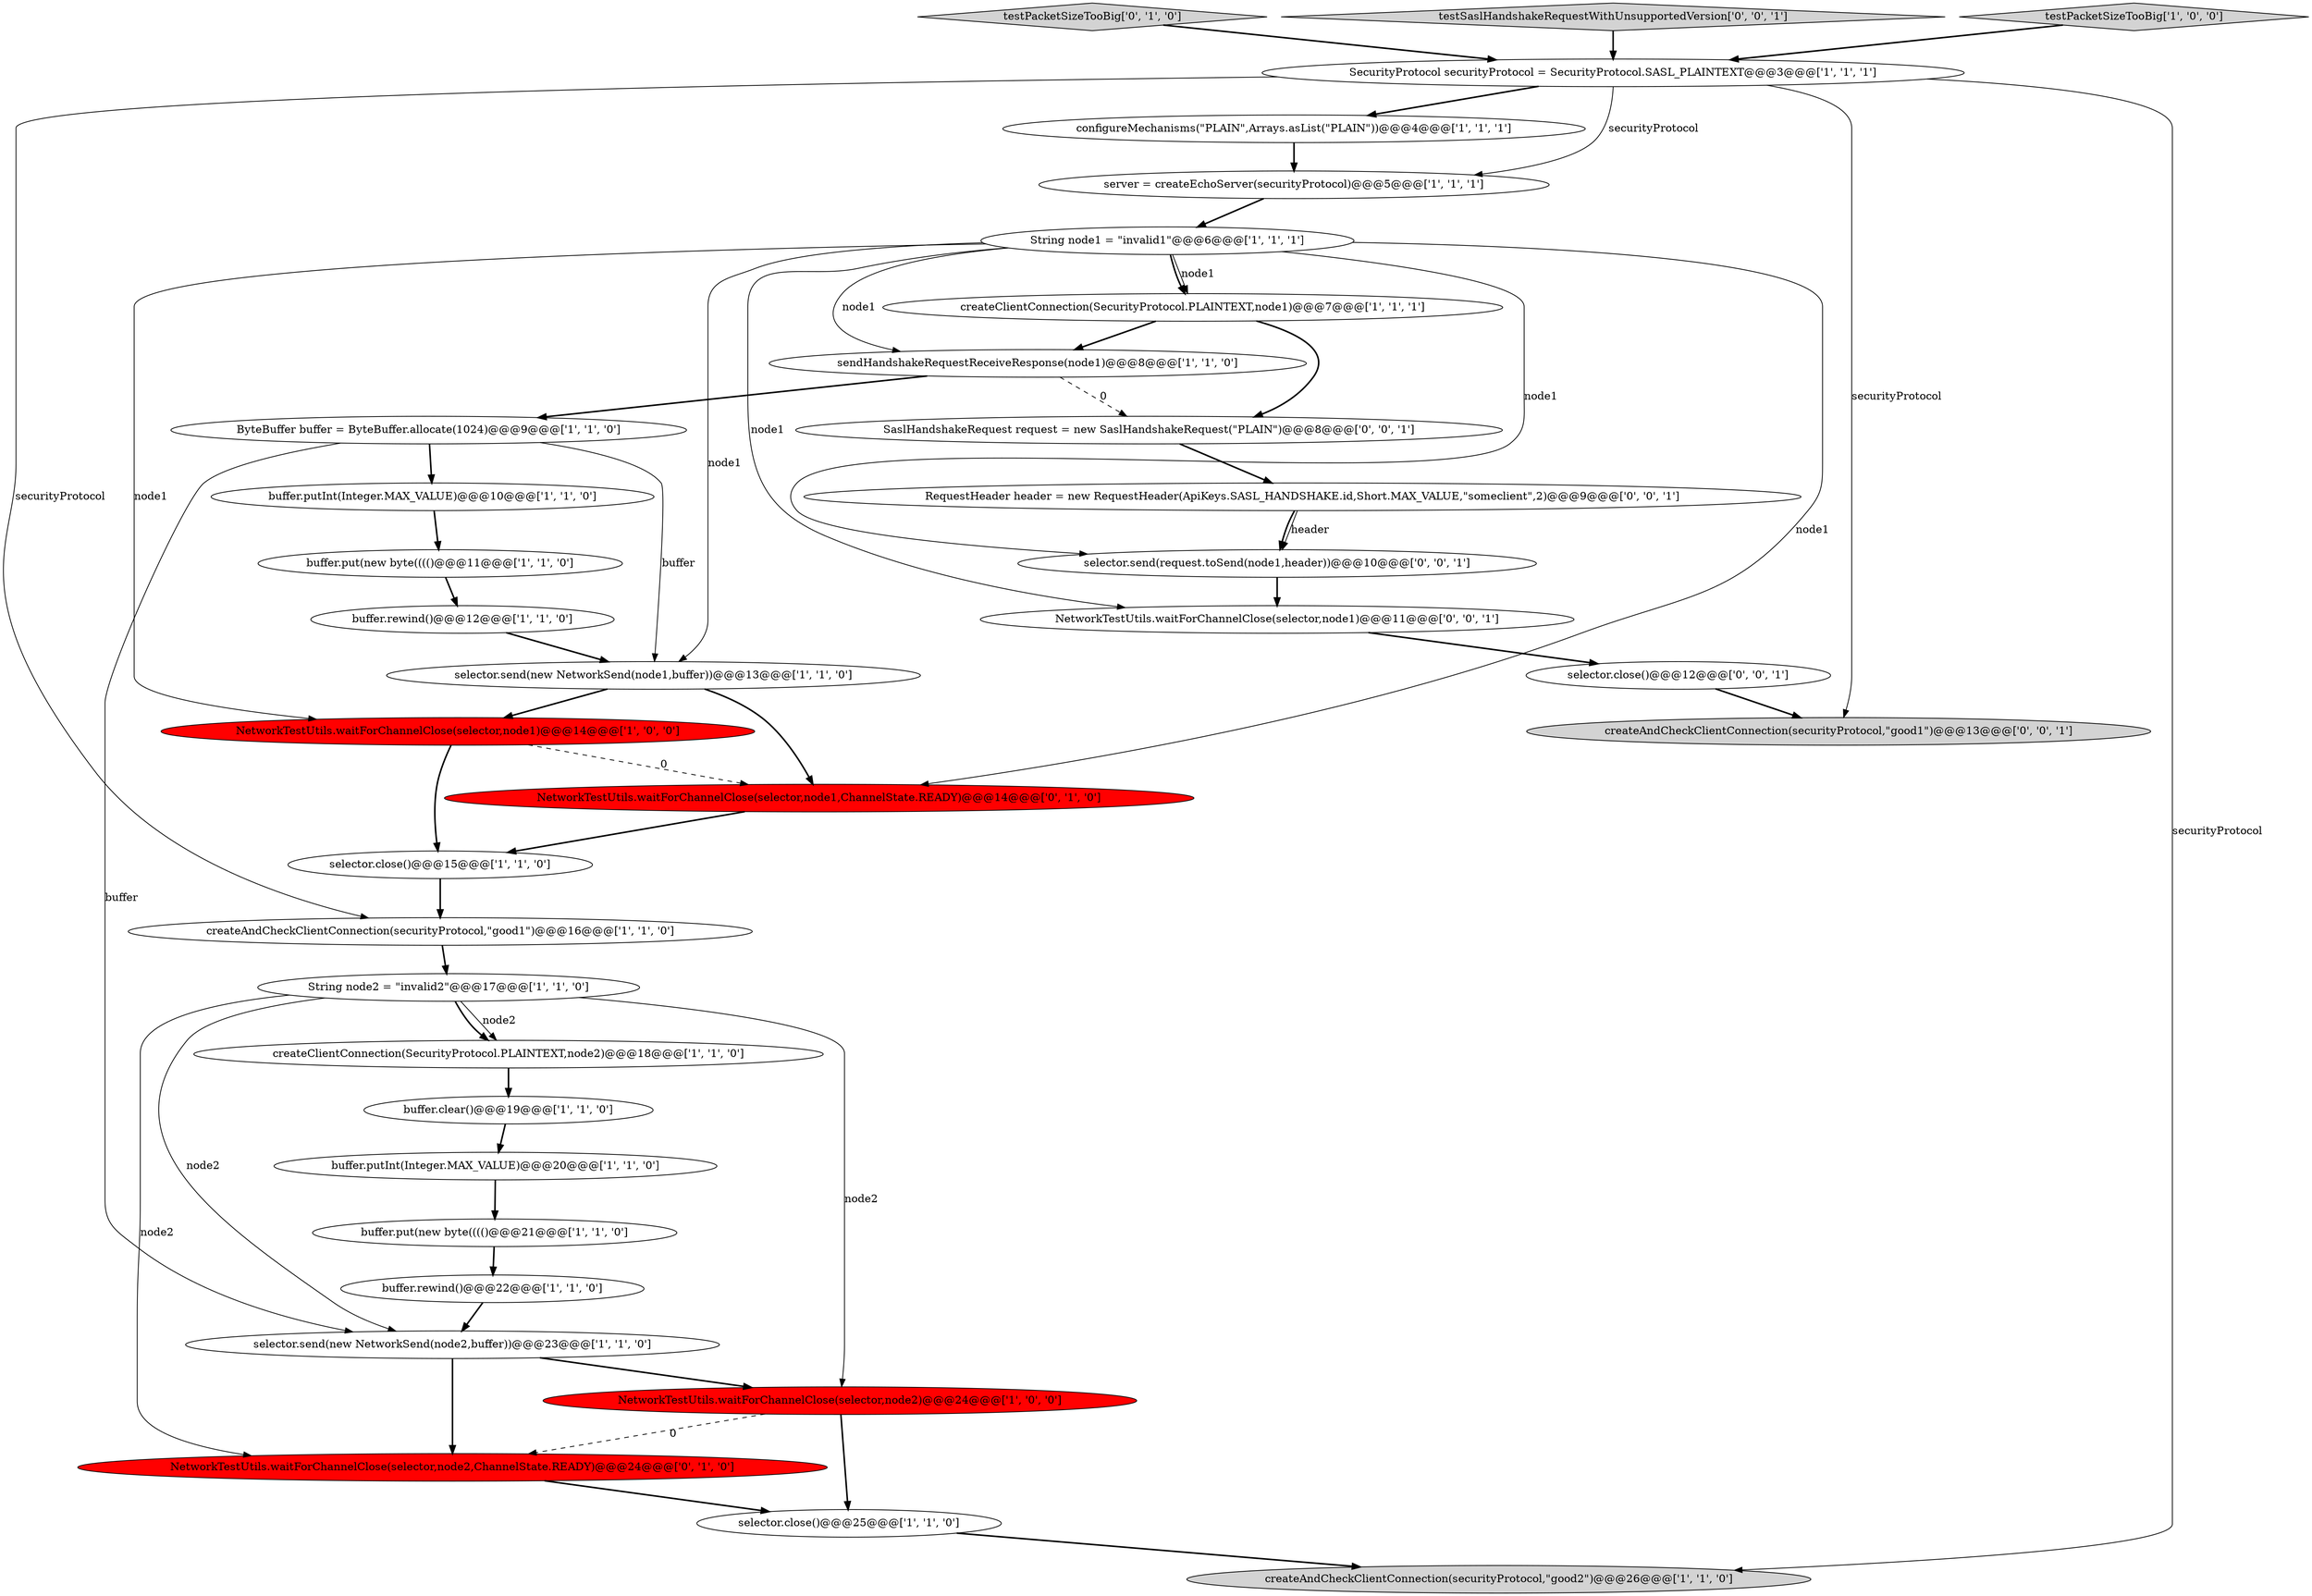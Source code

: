 digraph {
28 [style = filled, label = "createAndCheckClientConnection(securityProtocol,\"good1\")@@@13@@@['0', '0', '1']", fillcolor = lightgray, shape = ellipse image = "AAA0AAABBB3BBB"];
33 [style = filled, label = "selector.send(request.toSend(node1,header))@@@10@@@['0', '0', '1']", fillcolor = white, shape = ellipse image = "AAA0AAABBB3BBB"];
1 [style = filled, label = "NetworkTestUtils.waitForChannelClose(selector,node1)@@@14@@@['1', '0', '0']", fillcolor = red, shape = ellipse image = "AAA1AAABBB1BBB"];
13 [style = filled, label = "configureMechanisms(\"PLAIN\",Arrays.asList(\"PLAIN\"))@@@4@@@['1', '1', '1']", fillcolor = white, shape = ellipse image = "AAA0AAABBB1BBB"];
31 [style = filled, label = "NetworkTestUtils.waitForChannelClose(selector,node1)@@@11@@@['0', '0', '1']", fillcolor = white, shape = ellipse image = "AAA0AAABBB3BBB"];
34 [style = filled, label = "selector.close()@@@12@@@['0', '0', '1']", fillcolor = white, shape = ellipse image = "AAA0AAABBB3BBB"];
26 [style = filled, label = "NetworkTestUtils.waitForChannelClose(selector,node1,ChannelState.READY)@@@14@@@['0', '1', '0']", fillcolor = red, shape = ellipse image = "AAA1AAABBB2BBB"];
2 [style = filled, label = "selector.close()@@@25@@@['1', '1', '0']", fillcolor = white, shape = ellipse image = "AAA0AAABBB1BBB"];
10 [style = filled, label = "SecurityProtocol securityProtocol = SecurityProtocol.SASL_PLAINTEXT@@@3@@@['1', '1', '1']", fillcolor = white, shape = ellipse image = "AAA0AAABBB1BBB"];
15 [style = filled, label = "String node1 = \"invalid1\"@@@6@@@['1', '1', '1']", fillcolor = white, shape = ellipse image = "AAA0AAABBB1BBB"];
27 [style = filled, label = "testPacketSizeTooBig['0', '1', '0']", fillcolor = lightgray, shape = diamond image = "AAA0AAABBB2BBB"];
21 [style = filled, label = "buffer.rewind()@@@12@@@['1', '1', '0']", fillcolor = white, shape = ellipse image = "AAA0AAABBB1BBB"];
32 [style = filled, label = "RequestHeader header = new RequestHeader(ApiKeys.SASL_HANDSHAKE.id,Short.MAX_VALUE,\"someclient\",2)@@@9@@@['0', '0', '1']", fillcolor = white, shape = ellipse image = "AAA0AAABBB3BBB"];
17 [style = filled, label = "NetworkTestUtils.waitForChannelClose(selector,node2)@@@24@@@['1', '0', '0']", fillcolor = red, shape = ellipse image = "AAA1AAABBB1BBB"];
24 [style = filled, label = "createClientConnection(SecurityProtocol.PLAINTEXT,node1)@@@7@@@['1', '1', '1']", fillcolor = white, shape = ellipse image = "AAA0AAABBB1BBB"];
7 [style = filled, label = "buffer.put(new byte(((()@@@21@@@['1', '1', '0']", fillcolor = white, shape = ellipse image = "AAA0AAABBB1BBB"];
30 [style = filled, label = "testSaslHandshakeRequestWithUnsupportedVersion['0', '0', '1']", fillcolor = lightgray, shape = diamond image = "AAA0AAABBB3BBB"];
5 [style = filled, label = "buffer.putInt(Integer.MAX_VALUE)@@@10@@@['1', '1', '0']", fillcolor = white, shape = ellipse image = "AAA0AAABBB1BBB"];
25 [style = filled, label = "NetworkTestUtils.waitForChannelClose(selector,node2,ChannelState.READY)@@@24@@@['0', '1', '0']", fillcolor = red, shape = ellipse image = "AAA1AAABBB2BBB"];
19 [style = filled, label = "createAndCheckClientConnection(securityProtocol,\"good1\")@@@16@@@['1', '1', '0']", fillcolor = white, shape = ellipse image = "AAA0AAABBB1BBB"];
0 [style = filled, label = "server = createEchoServer(securityProtocol)@@@5@@@['1', '1', '1']", fillcolor = white, shape = ellipse image = "AAA0AAABBB1BBB"];
4 [style = filled, label = "createClientConnection(SecurityProtocol.PLAINTEXT,node2)@@@18@@@['1', '1', '0']", fillcolor = white, shape = ellipse image = "AAA0AAABBB1BBB"];
16 [style = filled, label = "buffer.put(new byte(((()@@@11@@@['1', '1', '0']", fillcolor = white, shape = ellipse image = "AAA0AAABBB1BBB"];
6 [style = filled, label = "selector.send(new NetworkSend(node2,buffer))@@@23@@@['1', '1', '0']", fillcolor = white, shape = ellipse image = "AAA0AAABBB1BBB"];
8 [style = filled, label = "sendHandshakeRequestReceiveResponse(node1)@@@8@@@['1', '1', '0']", fillcolor = white, shape = ellipse image = "AAA0AAABBB1BBB"];
11 [style = filled, label = "selector.send(new NetworkSend(node1,buffer))@@@13@@@['1', '1', '0']", fillcolor = white, shape = ellipse image = "AAA0AAABBB1BBB"];
18 [style = filled, label = "buffer.rewind()@@@22@@@['1', '1', '0']", fillcolor = white, shape = ellipse image = "AAA0AAABBB1BBB"];
29 [style = filled, label = "SaslHandshakeRequest request = new SaslHandshakeRequest(\"PLAIN\")@@@8@@@['0', '0', '1']", fillcolor = white, shape = ellipse image = "AAA0AAABBB3BBB"];
9 [style = filled, label = "createAndCheckClientConnection(securityProtocol,\"good2\")@@@26@@@['1', '1', '0']", fillcolor = lightgray, shape = ellipse image = "AAA0AAABBB1BBB"];
20 [style = filled, label = "buffer.putInt(Integer.MAX_VALUE)@@@20@@@['1', '1', '0']", fillcolor = white, shape = ellipse image = "AAA0AAABBB1BBB"];
22 [style = filled, label = "testPacketSizeTooBig['1', '0', '0']", fillcolor = lightgray, shape = diamond image = "AAA0AAABBB1BBB"];
23 [style = filled, label = "selector.close()@@@15@@@['1', '1', '0']", fillcolor = white, shape = ellipse image = "AAA0AAABBB1BBB"];
12 [style = filled, label = "String node2 = \"invalid2\"@@@17@@@['1', '1', '0']", fillcolor = white, shape = ellipse image = "AAA0AAABBB1BBB"];
14 [style = filled, label = "buffer.clear()@@@19@@@['1', '1', '0']", fillcolor = white, shape = ellipse image = "AAA0AAABBB1BBB"];
3 [style = filled, label = "ByteBuffer buffer = ByteBuffer.allocate(1024)@@@9@@@['1', '1', '0']", fillcolor = white, shape = ellipse image = "AAA0AAABBB1BBB"];
6->17 [style = bold, label=""];
4->14 [style = bold, label=""];
12->6 [style = solid, label="node2"];
15->24 [style = solid, label="node1"];
15->31 [style = solid, label="node1"];
19->12 [style = bold, label=""];
11->1 [style = bold, label=""];
10->9 [style = solid, label="securityProtocol"];
3->6 [style = solid, label="buffer"];
15->33 [style = solid, label="node1"];
6->25 [style = bold, label=""];
32->33 [style = solid, label="header"];
1->26 [style = dashed, label="0"];
10->19 [style = solid, label="securityProtocol"];
8->3 [style = bold, label=""];
15->8 [style = solid, label="node1"];
24->29 [style = bold, label=""];
10->0 [style = solid, label="securityProtocol"];
2->9 [style = bold, label=""];
10->28 [style = solid, label="securityProtocol"];
25->2 [style = bold, label=""];
0->15 [style = bold, label=""];
32->33 [style = bold, label=""];
1->23 [style = bold, label=""];
31->34 [style = bold, label=""];
15->1 [style = solid, label="node1"];
17->25 [style = dashed, label="0"];
12->17 [style = solid, label="node2"];
5->16 [style = bold, label=""];
34->28 [style = bold, label=""];
11->26 [style = bold, label=""];
3->5 [style = bold, label=""];
3->11 [style = solid, label="buffer"];
12->25 [style = solid, label="node2"];
12->4 [style = solid, label="node2"];
15->26 [style = solid, label="node1"];
17->2 [style = bold, label=""];
10->13 [style = bold, label=""];
21->11 [style = bold, label=""];
12->4 [style = bold, label=""];
18->6 [style = bold, label=""];
15->11 [style = solid, label="node1"];
16->21 [style = bold, label=""];
29->32 [style = bold, label=""];
15->24 [style = bold, label=""];
23->19 [style = bold, label=""];
26->23 [style = bold, label=""];
27->10 [style = bold, label=""];
22->10 [style = bold, label=""];
30->10 [style = bold, label=""];
7->18 [style = bold, label=""];
33->31 [style = bold, label=""];
24->8 [style = bold, label=""];
20->7 [style = bold, label=""];
8->29 [style = dashed, label="0"];
14->20 [style = bold, label=""];
13->0 [style = bold, label=""];
}
